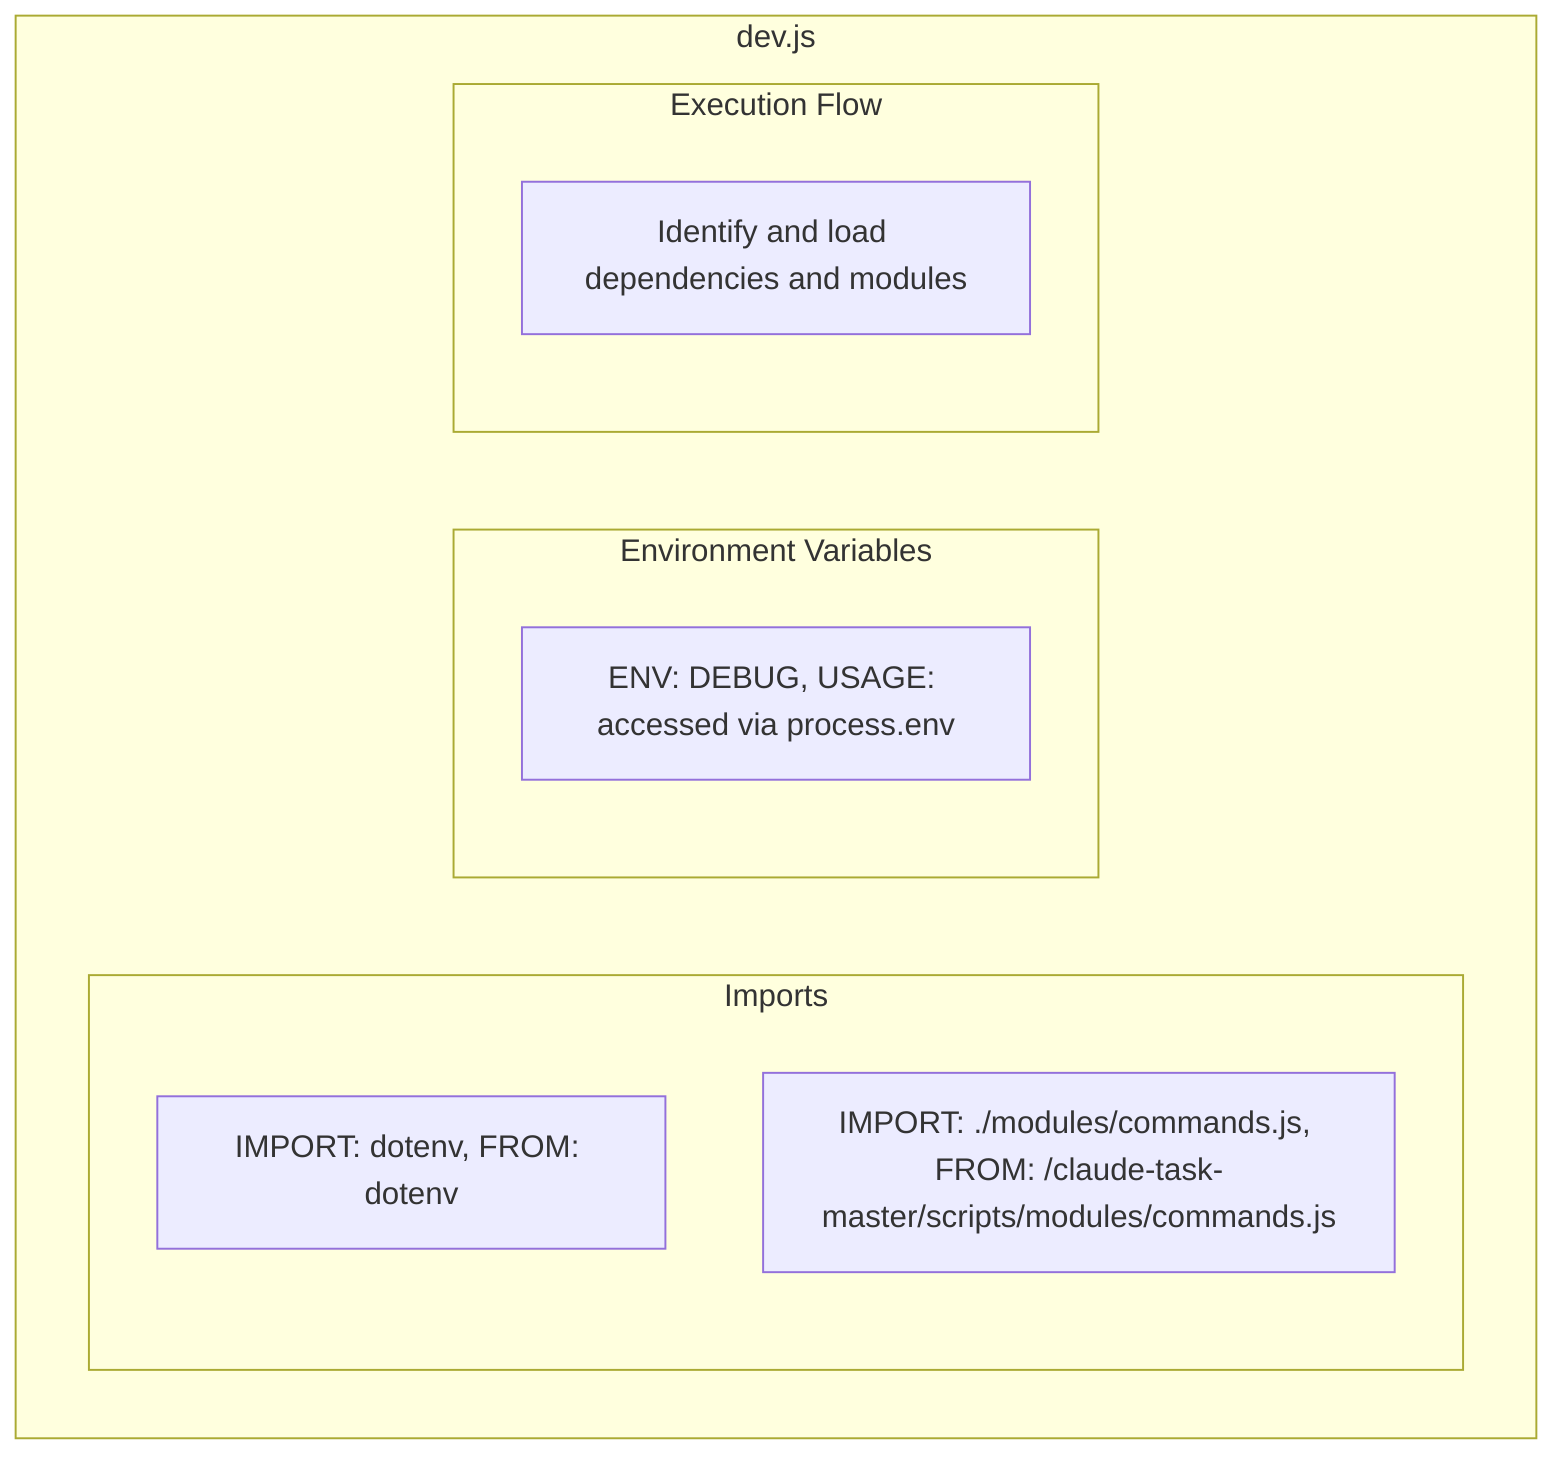 flowchart TB
    subgraph Imports["Imports"]
        I1["IMPORT: dotenv, FROM: dotenv"]
        I2["IMPORT: ./modules/commands.js, FROM: /claude-task-master/scripts/modules/commands.js"]
    end
    subgraph EnvironmentVariables["Environment Variables"]
        ENV1["ENV: DEBUG, USAGE: accessed via process.env"]
    end
    subgraph ExecutionFlow["Execution Flow"]
        FL1["Identify and load dependencies and modules"]
    end
    subgraph FileName["dev.js"]
        Imports
        EnvironmentVariables
        ExecutionFlow
    end
